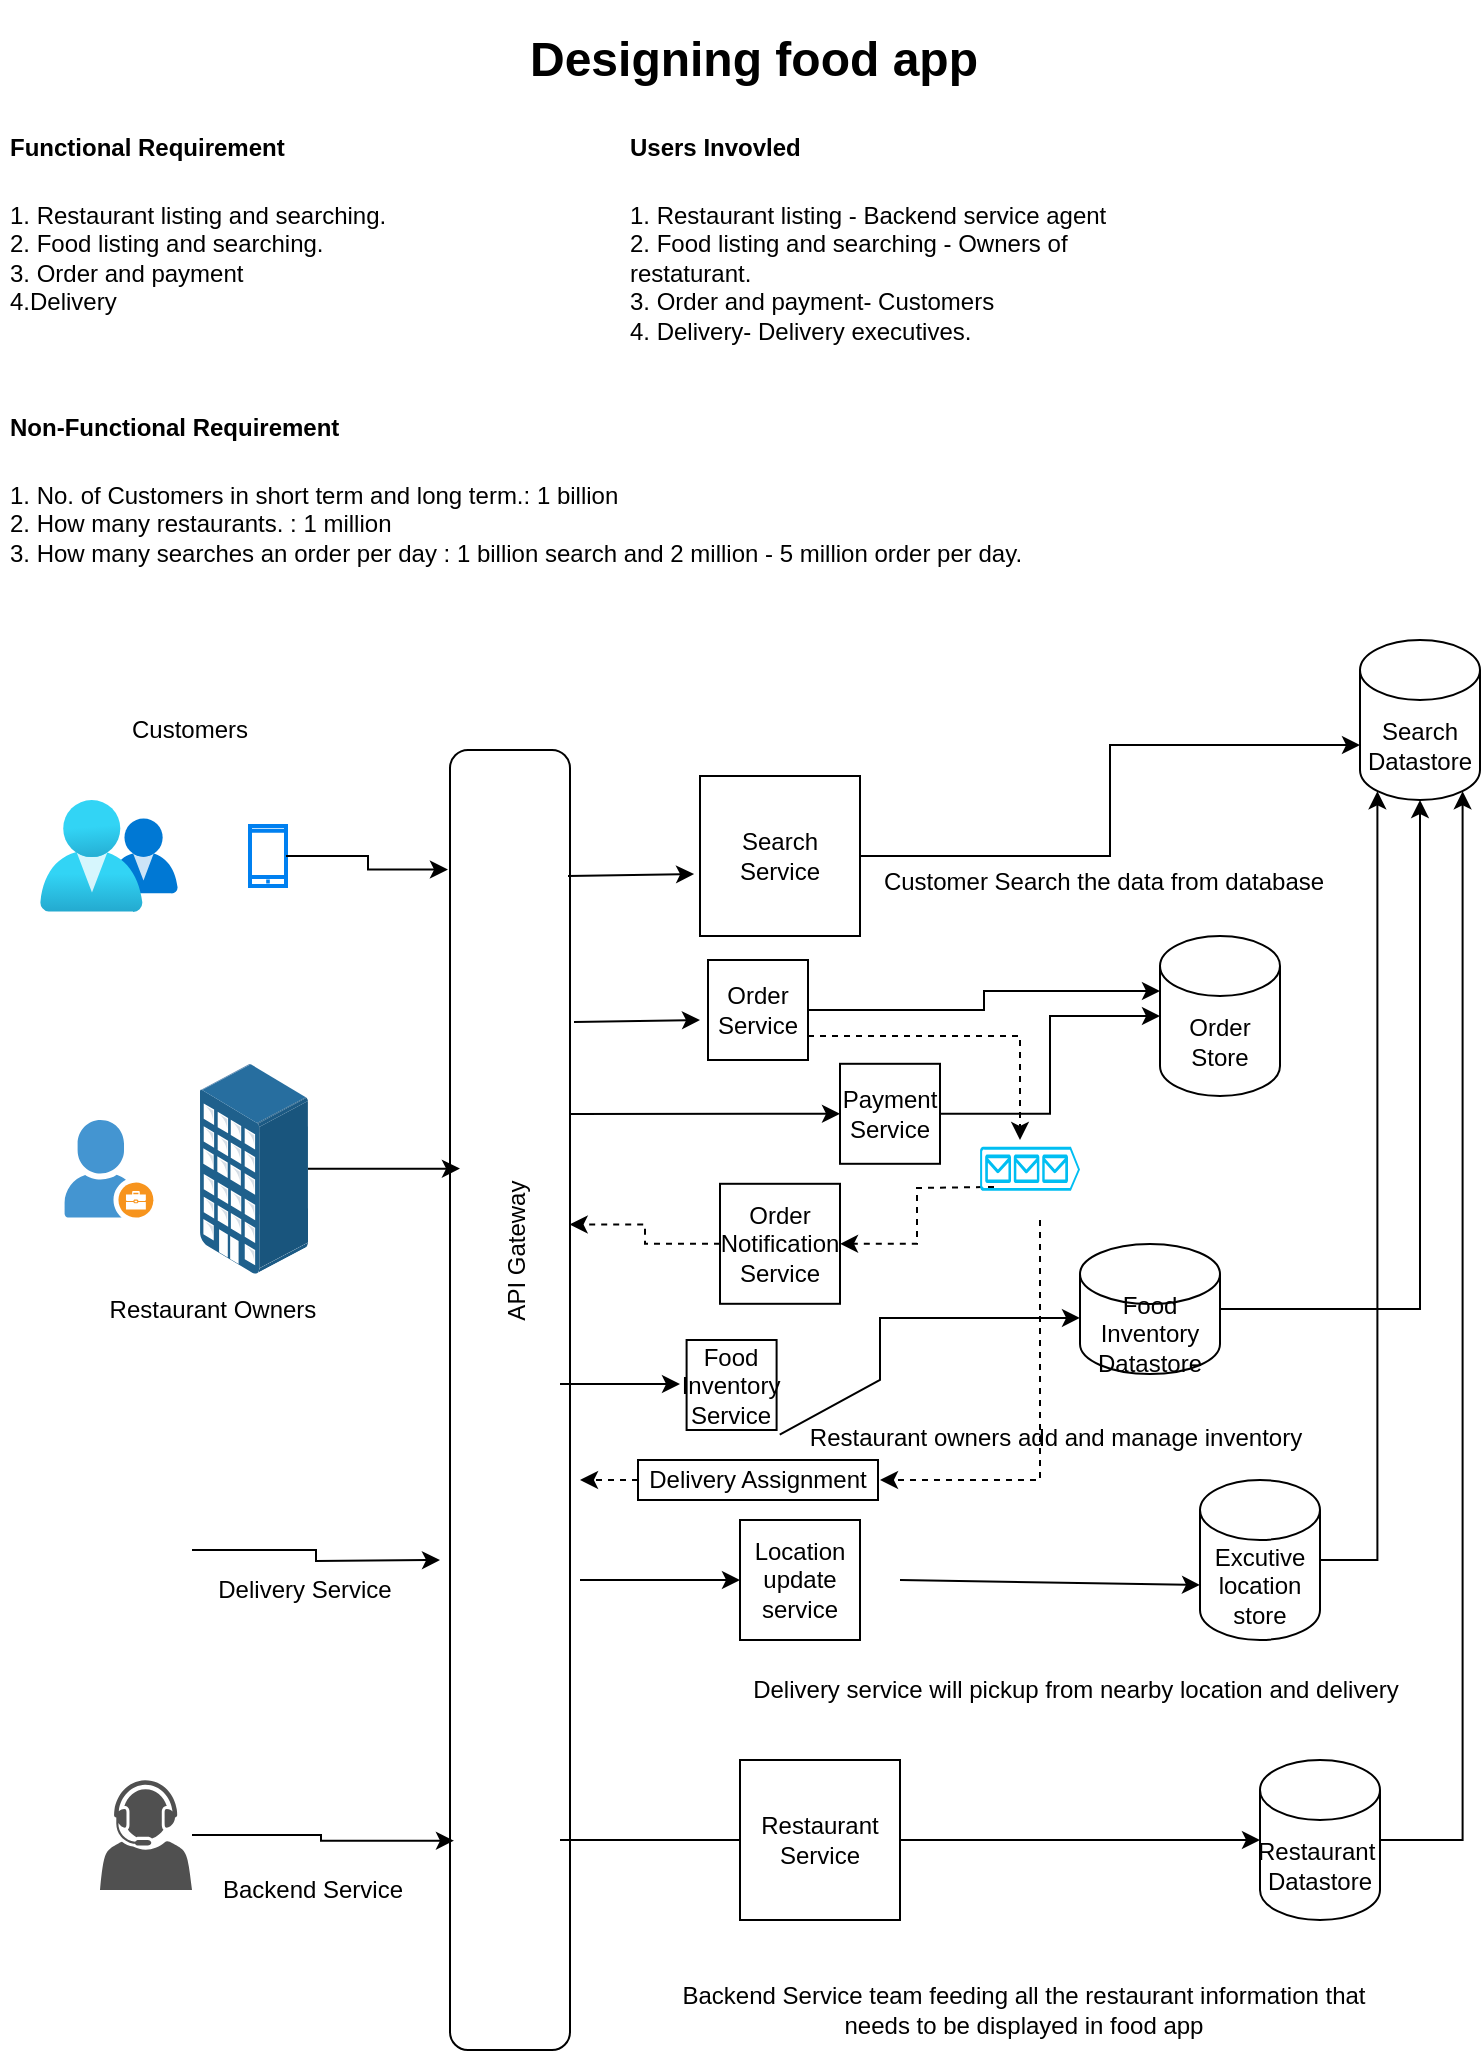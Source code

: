 <mxfile version="21.8.1" type="github">
  <diagram name="Page-1" id="LBXOpOpohQpX9VXl_Fdp">
    <mxGraphModel dx="909" dy="1750" grid="1" gridSize="10" guides="1" tooltips="1" connect="1" arrows="1" fold="1" page="1" pageScale="1" pageWidth="827" pageHeight="1169" math="0" shadow="0">
      <root>
        <mxCell id="0" />
        <mxCell id="1" parent="0" />
        <mxCell id="kiZ8NY5SgkwnwRLv1aJQ-1" value="&lt;h1&gt;Designing food app&lt;/h1&gt;" style="text;html=1;strokeColor=none;fillColor=none;spacing=5;spacingTop=-20;whiteSpace=wrap;overflow=hidden;rounded=0;" vertex="1" parent="1">
          <mxGeometry x="280" width="260" height="40" as="geometry" />
        </mxCell>
        <mxCell id="kiZ8NY5SgkwnwRLv1aJQ-2" value="&lt;h1&gt;&lt;span style=&quot;font-size: 12px;&quot;&gt;Functional Requirement&lt;/span&gt;&lt;/h1&gt;&lt;div&gt;&lt;span style=&quot;font-size: 12px; font-weight: 400;&quot;&gt;1. Restaurant listing and searching.&lt;/span&gt;&lt;/div&gt;&lt;div&gt;&lt;span style=&quot;font-size: 12px; font-weight: 400;&quot;&gt;2. Food listing and searching.&lt;/span&gt;&lt;/div&gt;&lt;div&gt;&lt;span style=&quot;font-size: 12px; font-weight: 400;&quot;&gt;3. Order and payment&lt;/span&gt;&lt;/div&gt;&lt;div&gt;&lt;span style=&quot;font-size: 12px; font-weight: 400;&quot;&gt;4.Delivery&lt;/span&gt;&lt;/div&gt;" style="text;html=1;strokeColor=none;fillColor=none;spacing=5;spacingTop=-20;whiteSpace=wrap;overflow=hidden;rounded=0;" vertex="1" parent="1">
          <mxGeometry x="20" y="40" width="280" height="120" as="geometry" />
        </mxCell>
        <mxCell id="kiZ8NY5SgkwnwRLv1aJQ-3" value="&lt;h1&gt;&lt;span style=&quot;font-size: 12px; background-color: initial;&quot;&gt;Users Invovled&lt;/span&gt;&lt;/h1&gt;&lt;div&gt;&lt;span style=&quot;font-size: 12px; background-color: initial;&quot;&gt;1. Restaurant listing - Backend service agent&lt;/span&gt;&lt;/div&gt;&lt;div&gt;&lt;span style=&quot;font-size: 12px; background-color: initial;&quot;&gt;2. Food listing and searching - Owners of restaturant.&lt;/span&gt;&lt;/div&gt;&lt;div&gt;&lt;span style=&quot;font-size: 12px; background-color: initial;&quot;&gt;3. Order and payment- Customers&lt;/span&gt;&lt;/div&gt;&lt;div&gt;&lt;span style=&quot;font-size: 12px; background-color: initial;&quot;&gt;4. Delivery- Delivery executives.&lt;/span&gt;&lt;/div&gt;" style="text;html=1;strokeColor=none;fillColor=none;spacing=5;spacingTop=-20;whiteSpace=wrap;overflow=hidden;rounded=0;" vertex="1" parent="1">
          <mxGeometry x="330" y="40" width="280" height="140" as="geometry" />
        </mxCell>
        <mxCell id="kiZ8NY5SgkwnwRLv1aJQ-4" value="&lt;h1&gt;&lt;span style=&quot;font-size: 12px;&quot;&gt;Non-Functional Requirement&lt;/span&gt;&lt;/h1&gt;&lt;div&gt;&lt;span style=&quot;font-size: 12px; font-weight: 400;&quot;&gt;1. No. of Customers in short term and long term.: 1 billion&lt;br&gt;&lt;/span&gt;&lt;/div&gt;&lt;div&gt;&lt;span style=&quot;font-size: 12px; font-weight: 400;&quot;&gt;2. How many restaurants. : 1 million&lt;/span&gt;&lt;/div&gt;&lt;div&gt;&lt;span style=&quot;font-size: 12px; font-weight: 400;&quot;&gt;3. How many searches an order per day : 1 billion search and 2 million - 5 million order per day.&lt;/span&gt;&lt;/div&gt;" style="text;html=1;strokeColor=none;fillColor=none;spacing=5;spacingTop=-20;whiteSpace=wrap;overflow=hidden;rounded=0;" vertex="1" parent="1">
          <mxGeometry x="20" y="180" width="540" height="120" as="geometry" />
        </mxCell>
        <mxCell id="kiZ8NY5SgkwnwRLv1aJQ-5" value="" style="rounded=1;whiteSpace=wrap;html=1;rotation=90;" vertex="1" parent="1">
          <mxGeometry x="-50" y="660" width="650" height="60" as="geometry" />
        </mxCell>
        <mxCell id="kiZ8NY5SgkwnwRLv1aJQ-6" value="API Gateway" style="text;html=1;strokeColor=none;fillColor=none;align=center;verticalAlign=middle;whiteSpace=wrap;rounded=0;rotation=-90;" vertex="1" parent="1">
          <mxGeometry x="193.3" y="600" width="170" height="30" as="geometry" />
        </mxCell>
        <mxCell id="kiZ8NY5SgkwnwRLv1aJQ-8" value="" style="image;aspect=fixed;html=1;points=[];align=center;fontSize=12;image=img/lib/azure2/management_governance/My_Customers.svg;" vertex="1" parent="1">
          <mxGeometry x="40" y="390" width="69" height="56.0" as="geometry" />
        </mxCell>
        <mxCell id="kiZ8NY5SgkwnwRLv1aJQ-9" value="" style="html=1;verticalLabelPosition=bottom;align=center;labelBackgroundColor=#ffffff;verticalAlign=top;strokeWidth=2;strokeColor=#0080F0;shadow=0;dashed=0;shape=mxgraph.ios7.icons.smartphone;" vertex="1" parent="1">
          <mxGeometry x="145" y="403" width="18" height="30" as="geometry" />
        </mxCell>
        <mxCell id="kiZ8NY5SgkwnwRLv1aJQ-10" style="edgeStyle=orthogonalEdgeStyle;rounded=0;orthogonalLoop=1;jettySize=auto;html=1;entryX=0.092;entryY=1.017;entryDx=0;entryDy=0;entryPerimeter=0;" edge="1" parent="1" source="kiZ8NY5SgkwnwRLv1aJQ-9" target="kiZ8NY5SgkwnwRLv1aJQ-5">
          <mxGeometry relative="1" as="geometry" />
        </mxCell>
        <mxCell id="kiZ8NY5SgkwnwRLv1aJQ-11" value="" style="shadow=0;dashed=0;html=1;strokeColor=none;fillColor=#4495D1;labelPosition=center;verticalLabelPosition=bottom;verticalAlign=top;align=center;outlineConnect=0;shape=mxgraph.veeam.company_owner;" vertex="1" parent="1">
          <mxGeometry x="52.3" y="550" width="44.4" height="48.8" as="geometry" />
        </mxCell>
        <mxCell id="kiZ8NY5SgkwnwRLv1aJQ-12" value="" style="image;points=[];aspect=fixed;html=1;align=center;shadow=0;dashed=0;image=img/lib/allied_telesis/buildings/Apartments.svg;" vertex="1" parent="1">
          <mxGeometry x="120.0" y="521.9" width="54" height="105" as="geometry" />
        </mxCell>
        <mxCell id="kiZ8NY5SgkwnwRLv1aJQ-13" value="Customers" style="text;html=1;strokeColor=none;fillColor=none;align=center;verticalAlign=middle;whiteSpace=wrap;rounded=0;" vertex="1" parent="1">
          <mxGeometry x="85" y="340" width="60" height="30" as="geometry" />
        </mxCell>
        <mxCell id="kiZ8NY5SgkwnwRLv1aJQ-14" value="Restaurant Owners" style="text;html=1;strokeColor=none;fillColor=none;align=center;verticalAlign=middle;whiteSpace=wrap;rounded=0;" vertex="1" parent="1">
          <mxGeometry x="70" y="630" width="113.3" height="30" as="geometry" />
        </mxCell>
        <mxCell id="kiZ8NY5SgkwnwRLv1aJQ-15" style="edgeStyle=orthogonalEdgeStyle;rounded=0;orthogonalLoop=1;jettySize=auto;html=1;entryX=0.322;entryY=0.917;entryDx=0;entryDy=0;entryPerimeter=0;" edge="1" parent="1" source="kiZ8NY5SgkwnwRLv1aJQ-12" target="kiZ8NY5SgkwnwRLv1aJQ-5">
          <mxGeometry relative="1" as="geometry" />
        </mxCell>
        <mxCell id="kiZ8NY5SgkwnwRLv1aJQ-16" value="" style="shape=image;html=1;verticalAlign=top;verticalLabelPosition=bottom;labelBackgroundColor=#ffffff;imageAspect=0;aspect=fixed;image=https://cdn1.iconfinder.com/data/icons/vehicle-37/24/Vespa-128.png" vertex="1" parent="1">
          <mxGeometry x="46" y="730" width="70" height="70" as="geometry" />
        </mxCell>
        <mxCell id="kiZ8NY5SgkwnwRLv1aJQ-17" value="Delivery Service" style="text;html=1;strokeColor=none;fillColor=none;align=center;verticalAlign=middle;whiteSpace=wrap;rounded=0;" vertex="1" parent="1">
          <mxGeometry x="116" y="770" width="113.3" height="30" as="geometry" />
        </mxCell>
        <mxCell id="kiZ8NY5SgkwnwRLv1aJQ-18" style="edgeStyle=orthogonalEdgeStyle;rounded=0;orthogonalLoop=1;jettySize=auto;html=1;" edge="1" parent="1" source="kiZ8NY5SgkwnwRLv1aJQ-16">
          <mxGeometry relative="1" as="geometry">
            <mxPoint x="240" y="770" as="targetPoint" />
          </mxGeometry>
        </mxCell>
        <mxCell id="kiZ8NY5SgkwnwRLv1aJQ-19" value="" style="sketch=0;pointerEvents=1;shadow=0;dashed=0;html=1;strokeColor=none;fillColor=#505050;labelPosition=center;verticalLabelPosition=bottom;verticalAlign=top;outlineConnect=0;align=center;shape=mxgraph.office.users.call_center_agent;" vertex="1" parent="1">
          <mxGeometry x="70" y="880" width="46" height="55" as="geometry" />
        </mxCell>
        <mxCell id="kiZ8NY5SgkwnwRLv1aJQ-20" value="Backend Service" style="text;html=1;strokeColor=none;fillColor=none;align=center;verticalAlign=middle;whiteSpace=wrap;rounded=0;" vertex="1" parent="1">
          <mxGeometry x="120" y="920" width="113.3" height="30" as="geometry" />
        </mxCell>
        <mxCell id="kiZ8NY5SgkwnwRLv1aJQ-21" style="edgeStyle=orthogonalEdgeStyle;rounded=0;orthogonalLoop=1;jettySize=auto;html=1;entryX=0.839;entryY=0.967;entryDx=0;entryDy=0;entryPerimeter=0;" edge="1" parent="1" source="kiZ8NY5SgkwnwRLv1aJQ-19" target="kiZ8NY5SgkwnwRLv1aJQ-5">
          <mxGeometry relative="1" as="geometry" />
        </mxCell>
        <mxCell id="kiZ8NY5SgkwnwRLv1aJQ-22" value="" style="endArrow=classic;html=1;rounded=0;" edge="1" parent="1" target="kiZ8NY5SgkwnwRLv1aJQ-23">
          <mxGeometry width="50" height="50" relative="1" as="geometry">
            <mxPoint x="300" y="910" as="sourcePoint" />
            <mxPoint x="680" y="910" as="targetPoint" />
          </mxGeometry>
        </mxCell>
        <mxCell id="kiZ8NY5SgkwnwRLv1aJQ-42" style="edgeStyle=orthogonalEdgeStyle;rounded=0;orthogonalLoop=1;jettySize=auto;html=1;entryX=0.855;entryY=1;entryDx=0;entryDy=-4.35;entryPerimeter=0;exitX=1;exitY=0.5;exitDx=0;exitDy=0;exitPerimeter=0;" edge="1" parent="1" source="kiZ8NY5SgkwnwRLv1aJQ-23" target="kiZ8NY5SgkwnwRLv1aJQ-39">
          <mxGeometry relative="1" as="geometry">
            <mxPoint x="750" y="380" as="targetPoint" />
            <mxPoint x="720" y="870" as="sourcePoint" />
          </mxGeometry>
        </mxCell>
        <mxCell id="kiZ8NY5SgkwnwRLv1aJQ-23" value="Restaurant&amp;nbsp; Datastore" style="shape=cylinder3;whiteSpace=wrap;html=1;boundedLbl=1;backgroundOutline=1;size=15;" vertex="1" parent="1">
          <mxGeometry x="650" y="870" width="60" height="80" as="geometry" />
        </mxCell>
        <mxCell id="kiZ8NY5SgkwnwRLv1aJQ-26" value="Restaurant Service" style="whiteSpace=wrap;html=1;aspect=fixed;" vertex="1" parent="1">
          <mxGeometry x="390" y="870" width="80" height="80" as="geometry" />
        </mxCell>
        <mxCell id="kiZ8NY5SgkwnwRLv1aJQ-27" value="Backend Service team feeding all the restaurant information that needs to be displayed in food app" style="text;html=1;strokeColor=none;fillColor=none;align=center;verticalAlign=middle;whiteSpace=wrap;rounded=0;" vertex="1" parent="1">
          <mxGeometry x="354" y="980" width="356" height="30" as="geometry" />
        </mxCell>
        <mxCell id="kiZ8NY5SgkwnwRLv1aJQ-28" value="Food Inventory Service" style="whiteSpace=wrap;html=1;aspect=fixed;" vertex="1" parent="1">
          <mxGeometry x="363.3" y="660" width="45" height="45" as="geometry" />
        </mxCell>
        <mxCell id="kiZ8NY5SgkwnwRLv1aJQ-30" value="" style="endArrow=classic;html=1;rounded=0;" edge="1" parent="1">
          <mxGeometry width="50" height="50" relative="1" as="geometry">
            <mxPoint x="300" y="682.05" as="sourcePoint" />
            <mxPoint x="360" y="682" as="targetPoint" />
            <Array as="points">
              <mxPoint x="330" y="682.05" />
            </Array>
          </mxGeometry>
        </mxCell>
        <mxCell id="kiZ8NY5SgkwnwRLv1aJQ-31" value="" style="endArrow=classic;html=1;rounded=0;exitX=0.112;exitY=0.1;exitDx=0;exitDy=0;exitPerimeter=0;" edge="1" parent="1" source="kiZ8NY5SgkwnwRLv1aJQ-33">
          <mxGeometry width="50" height="50" relative="1" as="geometry">
            <mxPoint x="464" y="648.95" as="sourcePoint" />
            <mxPoint x="560" y="648.95" as="targetPoint" />
            <Array as="points">
              <mxPoint x="460" y="680" />
              <mxPoint x="460" y="649" />
            </Array>
          </mxGeometry>
        </mxCell>
        <mxCell id="kiZ8NY5SgkwnwRLv1aJQ-32" value="Food Inventory Datastore" style="shape=cylinder3;whiteSpace=wrap;html=1;boundedLbl=1;backgroundOutline=1;size=15;" vertex="1" parent="1">
          <mxGeometry x="560" y="612" width="70" height="65" as="geometry" />
        </mxCell>
        <mxCell id="kiZ8NY5SgkwnwRLv1aJQ-33" value="Restaurant owners add and manage inventory" style="text;html=1;strokeColor=none;fillColor=none;align=center;verticalAlign=middle;whiteSpace=wrap;rounded=0;" vertex="1" parent="1">
          <mxGeometry x="370" y="707" width="356" height="3" as="geometry" />
        </mxCell>
        <mxCell id="kiZ8NY5SgkwnwRLv1aJQ-34" value="Location update service" style="whiteSpace=wrap;html=1;aspect=fixed;" vertex="1" parent="1">
          <mxGeometry x="390" y="750" width="60" height="60" as="geometry" />
        </mxCell>
        <mxCell id="kiZ8NY5SgkwnwRLv1aJQ-41" style="edgeStyle=orthogonalEdgeStyle;rounded=0;orthogonalLoop=1;jettySize=auto;html=1;entryX=0.145;entryY=1;entryDx=0;entryDy=-4.35;entryPerimeter=0;" edge="1" parent="1" source="kiZ8NY5SgkwnwRLv1aJQ-35" target="kiZ8NY5SgkwnwRLv1aJQ-39">
          <mxGeometry relative="1" as="geometry">
            <mxPoint x="700" y="570" as="targetPoint" />
          </mxGeometry>
        </mxCell>
        <mxCell id="kiZ8NY5SgkwnwRLv1aJQ-35" value="Excutive location store" style="shape=cylinder3;whiteSpace=wrap;html=1;boundedLbl=1;backgroundOutline=1;size=15;" vertex="1" parent="1">
          <mxGeometry x="620" y="730" width="60" height="80" as="geometry" />
        </mxCell>
        <mxCell id="kiZ8NY5SgkwnwRLv1aJQ-36" value="" style="endArrow=classic;html=1;rounded=0;" edge="1" parent="1">
          <mxGeometry width="50" height="50" relative="1" as="geometry">
            <mxPoint x="310" y="780" as="sourcePoint" />
            <mxPoint x="390" y="780" as="targetPoint" />
          </mxGeometry>
        </mxCell>
        <mxCell id="kiZ8NY5SgkwnwRLv1aJQ-37" value="" style="endArrow=classic;html=1;rounded=0;entryX=0;entryY=0;entryDx=0;entryDy=52.5;entryPerimeter=0;" edge="1" parent="1" target="kiZ8NY5SgkwnwRLv1aJQ-35">
          <mxGeometry width="50" height="50" relative="1" as="geometry">
            <mxPoint x="470" y="780" as="sourcePoint" />
            <mxPoint x="550" y="780" as="targetPoint" />
          </mxGeometry>
        </mxCell>
        <mxCell id="kiZ8NY5SgkwnwRLv1aJQ-38" value="Delivery service will pickup from nearby location and delivery" style="text;html=1;strokeColor=none;fillColor=none;align=center;verticalAlign=middle;whiteSpace=wrap;rounded=0;" vertex="1" parent="1">
          <mxGeometry x="380" y="820" width="356" height="30" as="geometry" />
        </mxCell>
        <mxCell id="kiZ8NY5SgkwnwRLv1aJQ-39" value="Search Datastore" style="shape=cylinder3;whiteSpace=wrap;html=1;boundedLbl=1;backgroundOutline=1;size=15;" vertex="1" parent="1">
          <mxGeometry x="700" y="310" width="60" height="80" as="geometry" />
        </mxCell>
        <mxCell id="kiZ8NY5SgkwnwRLv1aJQ-40" style="edgeStyle=orthogonalEdgeStyle;rounded=0;orthogonalLoop=1;jettySize=auto;html=1;entryX=0.5;entryY=1;entryDx=0;entryDy=0;entryPerimeter=0;" edge="1" parent="1" source="kiZ8NY5SgkwnwRLv1aJQ-32" target="kiZ8NY5SgkwnwRLv1aJQ-39">
          <mxGeometry relative="1" as="geometry" />
        </mxCell>
        <mxCell id="kiZ8NY5SgkwnwRLv1aJQ-43" value="Search Service" style="whiteSpace=wrap;html=1;aspect=fixed;" vertex="1" parent="1">
          <mxGeometry x="370" y="378" width="80" height="80" as="geometry" />
        </mxCell>
        <mxCell id="kiZ8NY5SgkwnwRLv1aJQ-44" value="" style="endArrow=classic;html=1;rounded=0;entryX=-0.037;entryY=0.613;entryDx=0;entryDy=0;entryPerimeter=0;" edge="1" parent="1" target="kiZ8NY5SgkwnwRLv1aJQ-43">
          <mxGeometry width="50" height="50" relative="1" as="geometry">
            <mxPoint x="304" y="428" as="sourcePoint" />
            <mxPoint x="354" y="378" as="targetPoint" />
          </mxGeometry>
        </mxCell>
        <mxCell id="kiZ8NY5SgkwnwRLv1aJQ-45" style="edgeStyle=orthogonalEdgeStyle;rounded=0;orthogonalLoop=1;jettySize=auto;html=1;entryX=0;entryY=0;entryDx=0;entryDy=52.5;entryPerimeter=0;" edge="1" parent="1" source="kiZ8NY5SgkwnwRLv1aJQ-43" target="kiZ8NY5SgkwnwRLv1aJQ-39">
          <mxGeometry relative="1" as="geometry" />
        </mxCell>
        <mxCell id="kiZ8NY5SgkwnwRLv1aJQ-46" value="Customer Search the data from database" style="text;html=1;strokeColor=none;fillColor=none;align=center;verticalAlign=middle;whiteSpace=wrap;rounded=0;" vertex="1" parent="1">
          <mxGeometry x="444" y="416" width="256" height="30" as="geometry" />
        </mxCell>
        <mxCell id="kiZ8NY5SgkwnwRLv1aJQ-47" value="" style="endArrow=classic;html=1;rounded=0;entryX=-0.037;entryY=0.613;entryDx=0;entryDy=0;entryPerimeter=0;" edge="1" parent="1">
          <mxGeometry width="50" height="50" relative="1" as="geometry">
            <mxPoint x="307" y="501" as="sourcePoint" />
            <mxPoint x="370" y="500" as="targetPoint" />
          </mxGeometry>
        </mxCell>
        <mxCell id="kiZ8NY5SgkwnwRLv1aJQ-48" value="Order Service" style="whiteSpace=wrap;html=1;aspect=fixed;" vertex="1" parent="1">
          <mxGeometry x="374" y="470" width="50" height="50" as="geometry" />
        </mxCell>
        <mxCell id="kiZ8NY5SgkwnwRLv1aJQ-50" value="Order Store" style="shape=cylinder3;whiteSpace=wrap;html=1;boundedLbl=1;backgroundOutline=1;size=15;" vertex="1" parent="1">
          <mxGeometry x="600" y="458" width="60" height="80" as="geometry" />
        </mxCell>
        <mxCell id="kiZ8NY5SgkwnwRLv1aJQ-51" value="Payment Service" style="whiteSpace=wrap;html=1;aspect=fixed;" vertex="1" parent="1">
          <mxGeometry x="440" y="521.9" width="50" height="50" as="geometry" />
        </mxCell>
        <mxCell id="kiZ8NY5SgkwnwRLv1aJQ-52" value="" style="endArrow=classic;html=1;rounded=0;entryX=0;entryY=0.5;entryDx=0;entryDy=0;exitX=0.28;exitY=0.003;exitDx=0;exitDy=0;exitPerimeter=0;" edge="1" parent="1" source="kiZ8NY5SgkwnwRLv1aJQ-5" target="kiZ8NY5SgkwnwRLv1aJQ-51">
          <mxGeometry width="50" height="50" relative="1" as="geometry">
            <mxPoint x="304" y="560" as="sourcePoint" />
            <mxPoint x="354" y="510" as="targetPoint" />
          </mxGeometry>
        </mxCell>
        <mxCell id="kiZ8NY5SgkwnwRLv1aJQ-53" style="edgeStyle=orthogonalEdgeStyle;rounded=0;orthogonalLoop=1;jettySize=auto;html=1;entryX=0;entryY=0.5;entryDx=0;entryDy=0;entryPerimeter=0;" edge="1" parent="1" source="kiZ8NY5SgkwnwRLv1aJQ-51" target="kiZ8NY5SgkwnwRLv1aJQ-50">
          <mxGeometry relative="1" as="geometry" />
        </mxCell>
        <mxCell id="kiZ8NY5SgkwnwRLv1aJQ-54" style="edgeStyle=orthogonalEdgeStyle;rounded=0;orthogonalLoop=1;jettySize=auto;html=1;entryX=0;entryY=0;entryDx=0;entryDy=27.5;entryPerimeter=0;" edge="1" parent="1" source="kiZ8NY5SgkwnwRLv1aJQ-48" target="kiZ8NY5SgkwnwRLv1aJQ-50">
          <mxGeometry relative="1" as="geometry" />
        </mxCell>
        <mxCell id="kiZ8NY5SgkwnwRLv1aJQ-59" style="edgeStyle=orthogonalEdgeStyle;rounded=0;orthogonalLoop=1;jettySize=auto;html=1;entryX=1;entryY=0.5;entryDx=0;entryDy=0;dashed=1;" edge="1" parent="1" target="kiZ8NY5SgkwnwRLv1aJQ-58">
          <mxGeometry relative="1" as="geometry">
            <mxPoint x="517" y="583.455" as="sourcePoint" />
          </mxGeometry>
        </mxCell>
        <mxCell id="kiZ8NY5SgkwnwRLv1aJQ-62" value="" style="edgeStyle=orthogonalEdgeStyle;rounded=0;orthogonalLoop=1;jettySize=auto;html=1;dashed=1;" edge="1" parent="1">
          <mxGeometry relative="1" as="geometry">
            <mxPoint x="540" y="600.005" as="sourcePoint" />
            <mxPoint x="460" y="730" as="targetPoint" />
            <Array as="points">
              <mxPoint x="540" y="730" />
            </Array>
          </mxGeometry>
        </mxCell>
        <mxCell id="kiZ8NY5SgkwnwRLv1aJQ-58" value="Order Notification Service" style="whiteSpace=wrap;html=1;aspect=fixed;" vertex="1" parent="1">
          <mxGeometry x="380" y="581.9" width="60" height="60" as="geometry" />
        </mxCell>
        <mxCell id="kiZ8NY5SgkwnwRLv1aJQ-60" style="edgeStyle=orthogonalEdgeStyle;rounded=0;orthogonalLoop=1;jettySize=auto;html=1;entryX=0.365;entryY=0.003;entryDx=0;entryDy=0;entryPerimeter=0;dashed=1;" edge="1" parent="1" source="kiZ8NY5SgkwnwRLv1aJQ-58" target="kiZ8NY5SgkwnwRLv1aJQ-5">
          <mxGeometry relative="1" as="geometry" />
        </mxCell>
        <mxCell id="kiZ8NY5SgkwnwRLv1aJQ-63" style="edgeStyle=orthogonalEdgeStyle;rounded=0;orthogonalLoop=1;jettySize=auto;html=1;dashed=1;" edge="1" parent="1" source="kiZ8NY5SgkwnwRLv1aJQ-61">
          <mxGeometry relative="1" as="geometry">
            <mxPoint x="310" y="730" as="targetPoint" />
          </mxGeometry>
        </mxCell>
        <mxCell id="kiZ8NY5SgkwnwRLv1aJQ-61" value="Delivery Assignment" style="rounded=0;whiteSpace=wrap;html=1;" vertex="1" parent="1">
          <mxGeometry x="339" y="720" width="120" height="20" as="geometry" />
        </mxCell>
        <mxCell id="kiZ8NY5SgkwnwRLv1aJQ-64" value="" style="verticalLabelPosition=bottom;html=1;verticalAlign=top;align=center;strokeColor=none;fillColor=#00BEF2;shape=mxgraph.azure.queue_generic;pointerEvents=1;" vertex="1" parent="1">
          <mxGeometry x="510" y="563.4" width="50" height="22" as="geometry" />
        </mxCell>
        <mxCell id="kiZ8NY5SgkwnwRLv1aJQ-65" value="" style="endArrow=classic;html=1;rounded=0;dashed=1;" edge="1" parent="1">
          <mxGeometry width="50" height="50" relative="1" as="geometry">
            <mxPoint x="424" y="508" as="sourcePoint" />
            <mxPoint x="530" y="560" as="targetPoint" />
            <Array as="points">
              <mxPoint x="530" y="508" />
            </Array>
          </mxGeometry>
        </mxCell>
      </root>
    </mxGraphModel>
  </diagram>
</mxfile>
